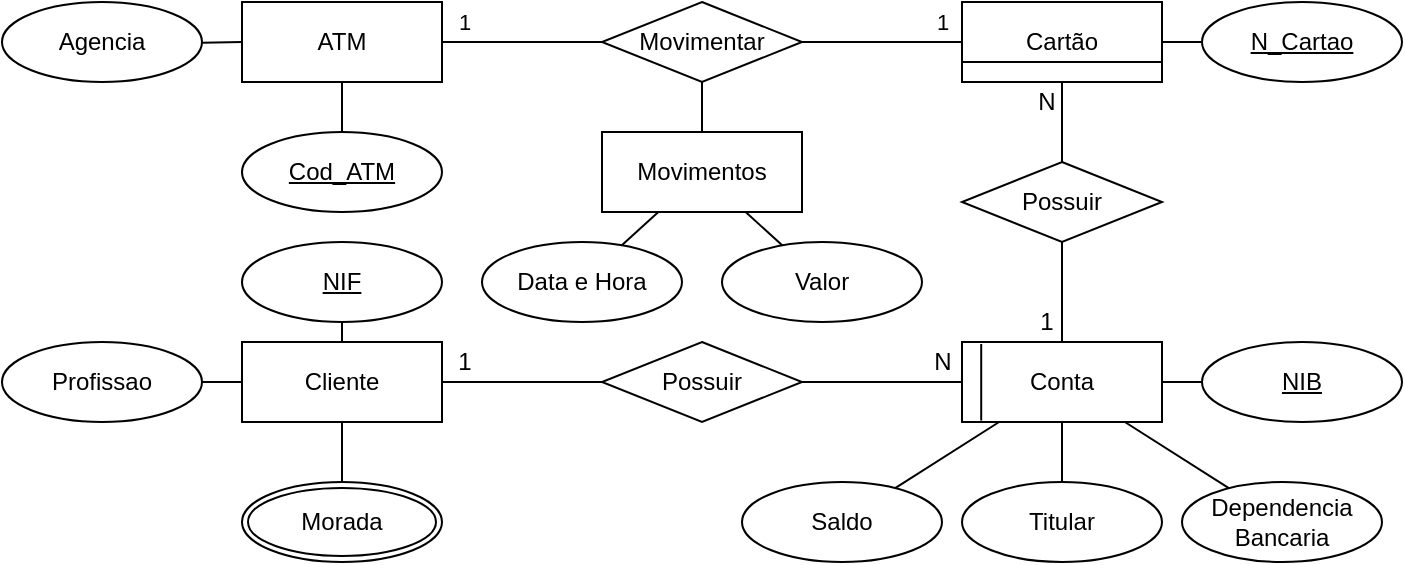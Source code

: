 <mxfile version="22.0.8" type="device">
  <diagram name="Página-1" id="JeagTR7HyT-ffRQZ-gy_">
    <mxGraphModel dx="2367" dy="1227" grid="1" gridSize="10" guides="1" tooltips="1" connect="1" arrows="1" fold="1" page="1" pageScale="1" pageWidth="1169" pageHeight="1654" math="0" shadow="0">
      <root>
        <mxCell id="0" />
        <mxCell id="1" parent="0" />
        <mxCell id="rHF0oKBEOWfysYt0C_Bi-1" value="Movimentos" style="whiteSpace=wrap;html=1;align=center;" vertex="1" parent="1">
          <mxGeometry x="534" y="752" width="100" height="40" as="geometry" />
        </mxCell>
        <mxCell id="rHF0oKBEOWfysYt0C_Bi-4" value="Data e Hora" style="ellipse;whiteSpace=wrap;html=1;align=center;" vertex="1" parent="1">
          <mxGeometry x="474" y="807" width="100" height="40" as="geometry" />
        </mxCell>
        <mxCell id="rHF0oKBEOWfysYt0C_Bi-6" value="Valor" style="ellipse;whiteSpace=wrap;html=1;align=center;" vertex="1" parent="1">
          <mxGeometry x="594" y="807" width="100" height="40" as="geometry" />
        </mxCell>
        <mxCell id="rHF0oKBEOWfysYt0C_Bi-10" value="" style="endArrow=none;html=1;rounded=0;" edge="1" parent="1" source="rHF0oKBEOWfysYt0C_Bi-6" target="rHF0oKBEOWfysYt0C_Bi-1">
          <mxGeometry relative="1" as="geometry">
            <mxPoint x="374" y="802" as="sourcePoint" />
            <mxPoint x="534" y="802" as="targetPoint" />
          </mxGeometry>
        </mxCell>
        <mxCell id="rHF0oKBEOWfysYt0C_Bi-11" value="" style="endArrow=none;html=1;rounded=0;" edge="1" parent="1" source="rHF0oKBEOWfysYt0C_Bi-4" target="rHF0oKBEOWfysYt0C_Bi-1">
          <mxGeometry relative="1" as="geometry">
            <mxPoint x="364" y="812" as="sourcePoint" />
            <mxPoint x="524" y="812" as="targetPoint" />
          </mxGeometry>
        </mxCell>
        <mxCell id="rHF0oKBEOWfysYt0C_Bi-12" value="Cartão" style="whiteSpace=wrap;html=1;align=center;" vertex="1" parent="1">
          <mxGeometry x="714" y="687" width="100" height="40" as="geometry" />
        </mxCell>
        <mxCell id="rHF0oKBEOWfysYt0C_Bi-13" value="Conta" style="whiteSpace=wrap;html=1;align=center;" vertex="1" parent="1">
          <mxGeometry x="714" y="857" width="100" height="40" as="geometry" />
        </mxCell>
        <mxCell id="rHF0oKBEOWfysYt0C_Bi-14" value="NIB" style="ellipse;whiteSpace=wrap;html=1;align=center;fontStyle=4;" vertex="1" parent="1">
          <mxGeometry x="834" y="857" width="100" height="40" as="geometry" />
        </mxCell>
        <mxCell id="rHF0oKBEOWfysYt0C_Bi-15" value="" style="endArrow=none;html=1;rounded=0;" edge="1" parent="1" source="rHF0oKBEOWfysYt0C_Bi-14" target="rHF0oKBEOWfysYt0C_Bi-13">
          <mxGeometry relative="1" as="geometry">
            <mxPoint x="594" y="1027" as="sourcePoint" />
            <mxPoint x="754" y="1027" as="targetPoint" />
          </mxGeometry>
        </mxCell>
        <mxCell id="rHF0oKBEOWfysYt0C_Bi-16" value="Dependencia Bancaria" style="ellipse;whiteSpace=wrap;html=1;align=center;" vertex="1" parent="1">
          <mxGeometry x="824" y="927" width="100" height="40" as="geometry" />
        </mxCell>
        <mxCell id="rHF0oKBEOWfysYt0C_Bi-17" value="Titular" style="ellipse;whiteSpace=wrap;html=1;align=center;" vertex="1" parent="1">
          <mxGeometry x="714" y="927" width="100" height="40" as="geometry" />
        </mxCell>
        <mxCell id="rHF0oKBEOWfysYt0C_Bi-18" value="Saldo" style="ellipse;whiteSpace=wrap;html=1;align=center;" vertex="1" parent="1">
          <mxGeometry x="604" y="927" width="100" height="40" as="geometry" />
        </mxCell>
        <mxCell id="rHF0oKBEOWfysYt0C_Bi-19" value="" style="endArrow=none;html=1;rounded=0;" edge="1" parent="1" source="rHF0oKBEOWfysYt0C_Bi-18" target="rHF0oKBEOWfysYt0C_Bi-13">
          <mxGeometry relative="1" as="geometry">
            <mxPoint x="534" y="1037" as="sourcePoint" />
            <mxPoint x="694" y="1037" as="targetPoint" />
          </mxGeometry>
        </mxCell>
        <mxCell id="rHF0oKBEOWfysYt0C_Bi-20" value="" style="endArrow=none;html=1;rounded=0;" edge="1" parent="1" source="rHF0oKBEOWfysYt0C_Bi-17" target="rHF0oKBEOWfysYt0C_Bi-13">
          <mxGeometry relative="1" as="geometry">
            <mxPoint x="694" y="1017" as="sourcePoint" />
            <mxPoint x="854" y="1017" as="targetPoint" />
          </mxGeometry>
        </mxCell>
        <mxCell id="rHF0oKBEOWfysYt0C_Bi-21" value="" style="endArrow=none;html=1;rounded=0;" edge="1" parent="1" source="rHF0oKBEOWfysYt0C_Bi-16" target="rHF0oKBEOWfysYt0C_Bi-13">
          <mxGeometry relative="1" as="geometry">
            <mxPoint x="894" y="1017" as="sourcePoint" />
            <mxPoint x="1054" y="1017" as="targetPoint" />
          </mxGeometry>
        </mxCell>
        <mxCell id="rHF0oKBEOWfysYt0C_Bi-22" value="Cliente" style="whiteSpace=wrap;html=1;align=center;" vertex="1" parent="1">
          <mxGeometry x="354" y="857" width="100" height="40" as="geometry" />
        </mxCell>
        <mxCell id="rHF0oKBEOWfysYt0C_Bi-23" value="Profissao" style="ellipse;whiteSpace=wrap;html=1;align=center;" vertex="1" parent="1">
          <mxGeometry x="234" y="857" width="100" height="40" as="geometry" />
        </mxCell>
        <mxCell id="rHF0oKBEOWfysYt0C_Bi-26" value="" style="endArrow=none;html=1;rounded=0;" edge="1" parent="1" source="rHF0oKBEOWfysYt0C_Bi-23" target="rHF0oKBEOWfysYt0C_Bi-22">
          <mxGeometry relative="1" as="geometry">
            <mxPoint x="284" y="927" as="sourcePoint" />
            <mxPoint x="444" y="927" as="targetPoint" />
          </mxGeometry>
        </mxCell>
        <mxCell id="rHF0oKBEOWfysYt0C_Bi-27" value="NIF" style="ellipse;whiteSpace=wrap;html=1;align=center;fontStyle=4;" vertex="1" parent="1">
          <mxGeometry x="354" y="807" width="100" height="40" as="geometry" />
        </mxCell>
        <mxCell id="rHF0oKBEOWfysYt0C_Bi-28" value="" style="endArrow=none;html=1;rounded=0;" edge="1" parent="1" source="rHF0oKBEOWfysYt0C_Bi-22" target="rHF0oKBEOWfysYt0C_Bi-27">
          <mxGeometry relative="1" as="geometry">
            <mxPoint x="374" y="947" as="sourcePoint" />
            <mxPoint x="534" y="947" as="targetPoint" />
          </mxGeometry>
        </mxCell>
        <mxCell id="rHF0oKBEOWfysYt0C_Bi-29" value="Morada" style="ellipse;shape=doubleEllipse;margin=3;whiteSpace=wrap;html=1;align=center;" vertex="1" parent="1">
          <mxGeometry x="354" y="927" width="100" height="40" as="geometry" />
        </mxCell>
        <mxCell id="rHF0oKBEOWfysYt0C_Bi-30" value="" style="endArrow=none;html=1;rounded=0;" edge="1" parent="1" source="rHF0oKBEOWfysYt0C_Bi-29" target="rHF0oKBEOWfysYt0C_Bi-22">
          <mxGeometry relative="1" as="geometry">
            <mxPoint x="333.996" y="946.999" as="sourcePoint" />
            <mxPoint x="529.65" y="987.76" as="targetPoint" />
          </mxGeometry>
        </mxCell>
        <mxCell id="rHF0oKBEOWfysYt0C_Bi-32" style="edgeStyle=orthogonalEdgeStyle;rounded=0;orthogonalLoop=1;jettySize=auto;html=1;exitX=0.5;exitY=0;exitDx=0;exitDy=0;endArrow=none;endFill=0;" edge="1" parent="1" source="rHF0oKBEOWfysYt0C_Bi-31" target="rHF0oKBEOWfysYt0C_Bi-12">
          <mxGeometry relative="1" as="geometry" />
        </mxCell>
        <mxCell id="rHF0oKBEOWfysYt0C_Bi-35" value="N" style="edgeLabel;html=1;align=center;verticalAlign=middle;resizable=0;points=[];fontSize=12;" vertex="1" connectable="0" parent="rHF0oKBEOWfysYt0C_Bi-32">
          <mxGeometry x="0.536" relative="1" as="geometry">
            <mxPoint x="-8" as="offset" />
          </mxGeometry>
        </mxCell>
        <mxCell id="rHF0oKBEOWfysYt0C_Bi-33" style="edgeStyle=orthogonalEdgeStyle;rounded=0;orthogonalLoop=1;jettySize=auto;html=1;exitX=0.5;exitY=1;exitDx=0;exitDy=0;endArrow=none;endFill=0;" edge="1" parent="1" source="rHF0oKBEOWfysYt0C_Bi-31" target="rHF0oKBEOWfysYt0C_Bi-13">
          <mxGeometry relative="1" as="geometry" />
        </mxCell>
        <mxCell id="rHF0oKBEOWfysYt0C_Bi-34" value="1" style="edgeLabel;html=1;align=center;verticalAlign=middle;resizable=0;points=[];fontSize=12;" vertex="1" connectable="0" parent="rHF0oKBEOWfysYt0C_Bi-33">
          <mxGeometry x="0.651" relative="1" as="geometry">
            <mxPoint x="-8" y="-2" as="offset" />
          </mxGeometry>
        </mxCell>
        <mxCell id="rHF0oKBEOWfysYt0C_Bi-31" value="Possuir" style="shape=rhombus;perimeter=rhombusPerimeter;whiteSpace=wrap;html=1;align=center;" vertex="1" parent="1">
          <mxGeometry x="714" y="767" width="100" height="40" as="geometry" />
        </mxCell>
        <mxCell id="rHF0oKBEOWfysYt0C_Bi-36" value="" style="endArrow=none;html=1;rounded=0;exitX=1;exitY=0.75;exitDx=0;exitDy=0;entryX=0;entryY=0.75;entryDx=0;entryDy=0;" edge="1" parent="1" source="rHF0oKBEOWfysYt0C_Bi-12" target="rHF0oKBEOWfysYt0C_Bi-12">
          <mxGeometry relative="1" as="geometry">
            <mxPoint x="544" y="757" as="sourcePoint" />
            <mxPoint x="704" y="757" as="targetPoint" />
          </mxGeometry>
        </mxCell>
        <mxCell id="rHF0oKBEOWfysYt0C_Bi-37" value="N_Cartao" style="ellipse;whiteSpace=wrap;html=1;align=center;fontStyle=4;" vertex="1" parent="1">
          <mxGeometry x="834" y="687" width="100" height="40" as="geometry" />
        </mxCell>
        <mxCell id="rHF0oKBEOWfysYt0C_Bi-38" value="" style="endArrow=none;html=1;rounded=0;" edge="1" parent="1" source="rHF0oKBEOWfysYt0C_Bi-12" target="rHF0oKBEOWfysYt0C_Bi-37">
          <mxGeometry relative="1" as="geometry">
            <mxPoint x="844" y="677" as="sourcePoint" />
            <mxPoint x="1004" y="677" as="targetPoint" />
          </mxGeometry>
        </mxCell>
        <mxCell id="rHF0oKBEOWfysYt0C_Bi-40" value="ATM" style="whiteSpace=wrap;html=1;align=center;" vertex="1" parent="1">
          <mxGeometry x="354" y="687" width="100" height="40" as="geometry" />
        </mxCell>
        <mxCell id="rHF0oKBEOWfysYt0C_Bi-41" value="Cod_ATM" style="ellipse;whiteSpace=wrap;html=1;align=center;fontStyle=4;" vertex="1" parent="1">
          <mxGeometry x="354" y="752" width="100" height="40" as="geometry" />
        </mxCell>
        <mxCell id="rHF0oKBEOWfysYt0C_Bi-42" value="" style="endArrow=none;html=1;rounded=0;" edge="1" parent="1" source="rHF0oKBEOWfysYt0C_Bi-40" target="rHF0oKBEOWfysYt0C_Bi-41">
          <mxGeometry relative="1" as="geometry">
            <mxPoint x="524" y="687" as="sourcePoint" />
            <mxPoint x="684" y="687" as="targetPoint" />
          </mxGeometry>
        </mxCell>
        <mxCell id="rHF0oKBEOWfysYt0C_Bi-46" style="edgeStyle=orthogonalEdgeStyle;rounded=0;orthogonalLoop=1;jettySize=auto;html=1;exitX=0.5;exitY=1;exitDx=0;exitDy=0;endArrow=none;endFill=0;" edge="1" parent="1" source="rHF0oKBEOWfysYt0C_Bi-45" target="rHF0oKBEOWfysYt0C_Bi-1">
          <mxGeometry relative="1" as="geometry" />
        </mxCell>
        <mxCell id="rHF0oKBEOWfysYt0C_Bi-47" style="edgeStyle=orthogonalEdgeStyle;rounded=0;orthogonalLoop=1;jettySize=auto;html=1;exitX=1;exitY=0.5;exitDx=0;exitDy=0;endArrow=none;endFill=0;" edge="1" parent="1" source="rHF0oKBEOWfysYt0C_Bi-45" target="rHF0oKBEOWfysYt0C_Bi-12">
          <mxGeometry relative="1" as="geometry" />
        </mxCell>
        <mxCell id="rHF0oKBEOWfysYt0C_Bi-49" value="1" style="edgeLabel;html=1;align=center;verticalAlign=middle;resizable=0;points=[];" vertex="1" connectable="0" parent="rHF0oKBEOWfysYt0C_Bi-47">
          <mxGeometry x="0.796" y="1" relative="1" as="geometry">
            <mxPoint x="-2" y="-9" as="offset" />
          </mxGeometry>
        </mxCell>
        <mxCell id="rHF0oKBEOWfysYt0C_Bi-48" style="edgeStyle=orthogonalEdgeStyle;rounded=0;orthogonalLoop=1;jettySize=auto;html=1;exitX=0;exitY=0.5;exitDx=0;exitDy=0;endArrow=none;endFill=0;" edge="1" parent="1" source="rHF0oKBEOWfysYt0C_Bi-45" target="rHF0oKBEOWfysYt0C_Bi-40">
          <mxGeometry relative="1" as="geometry" />
        </mxCell>
        <mxCell id="rHF0oKBEOWfysYt0C_Bi-50" value="1" style="edgeLabel;html=1;align=center;verticalAlign=middle;resizable=0;points=[];" vertex="1" connectable="0" parent="rHF0oKBEOWfysYt0C_Bi-48">
          <mxGeometry x="0.732" y="-1" relative="1" as="geometry">
            <mxPoint y="-9" as="offset" />
          </mxGeometry>
        </mxCell>
        <mxCell id="rHF0oKBEOWfysYt0C_Bi-45" value="Movimentar" style="shape=rhombus;perimeter=rhombusPerimeter;whiteSpace=wrap;html=1;align=center;" vertex="1" parent="1">
          <mxGeometry x="534" y="687" width="100" height="40" as="geometry" />
        </mxCell>
        <mxCell id="rHF0oKBEOWfysYt0C_Bi-52" style="edgeStyle=orthogonalEdgeStyle;rounded=0;orthogonalLoop=1;jettySize=auto;html=1;exitX=1;exitY=0.5;exitDx=0;exitDy=0;endArrow=none;endFill=0;" edge="1" parent="1" source="rHF0oKBEOWfysYt0C_Bi-51" target="rHF0oKBEOWfysYt0C_Bi-13">
          <mxGeometry relative="1" as="geometry" />
        </mxCell>
        <mxCell id="rHF0oKBEOWfysYt0C_Bi-53" value="N" style="edgeLabel;html=1;align=center;verticalAlign=middle;resizable=0;points=[];fontSize=12;" vertex="1" connectable="0" parent="rHF0oKBEOWfysYt0C_Bi-52">
          <mxGeometry x="0.768" y="1" relative="1" as="geometry">
            <mxPoint x="-1" y="-9" as="offset" />
          </mxGeometry>
        </mxCell>
        <mxCell id="rHF0oKBEOWfysYt0C_Bi-54" style="edgeStyle=orthogonalEdgeStyle;rounded=0;orthogonalLoop=1;jettySize=auto;html=1;exitX=0;exitY=0.5;exitDx=0;exitDy=0;endArrow=none;endFill=0;" edge="1" parent="1" source="rHF0oKBEOWfysYt0C_Bi-51" target="rHF0oKBEOWfysYt0C_Bi-22">
          <mxGeometry relative="1" as="geometry" />
        </mxCell>
        <mxCell id="rHF0oKBEOWfysYt0C_Bi-55" value="1" style="edgeLabel;html=1;align=center;verticalAlign=middle;resizable=0;points=[];fontSize=12;" vertex="1" connectable="0" parent="rHF0oKBEOWfysYt0C_Bi-54">
          <mxGeometry x="0.732" y="-1" relative="1" as="geometry">
            <mxPoint y="-9" as="offset" />
          </mxGeometry>
        </mxCell>
        <mxCell id="rHF0oKBEOWfysYt0C_Bi-51" value="Possuir" style="shape=rhombus;perimeter=rhombusPerimeter;whiteSpace=wrap;html=1;align=center;" vertex="1" parent="1">
          <mxGeometry x="534" y="857" width="100" height="40" as="geometry" />
        </mxCell>
        <mxCell id="rHF0oKBEOWfysYt0C_Bi-56" value="" style="endArrow=none;html=1;rounded=0;exitX=0.096;exitY=0.025;exitDx=0;exitDy=0;exitPerimeter=0;entryX=0.096;entryY=0.982;entryDx=0;entryDy=0;entryPerimeter=0;" edge="1" parent="1" source="rHF0oKBEOWfysYt0C_Bi-13" target="rHF0oKBEOWfysYt0C_Bi-13">
          <mxGeometry relative="1" as="geometry">
            <mxPoint x="514" y="907" as="sourcePoint" />
            <mxPoint x="674" y="907" as="targetPoint" />
          </mxGeometry>
        </mxCell>
        <mxCell id="rHF0oKBEOWfysYt0C_Bi-57" value="Agencia" style="ellipse;whiteSpace=wrap;html=1;align=center;" vertex="1" parent="1">
          <mxGeometry x="234" y="687" width="100" height="40" as="geometry" />
        </mxCell>
        <mxCell id="rHF0oKBEOWfysYt0C_Bi-58" value="" style="endArrow=none;html=1;rounded=0;" edge="1" parent="1" source="rHF0oKBEOWfysYt0C_Bi-57" target="rHF0oKBEOWfysYt0C_Bi-40">
          <mxGeometry relative="1" as="geometry">
            <mxPoint x="224" y="677" as="sourcePoint" />
            <mxPoint x="384" y="677" as="targetPoint" />
          </mxGeometry>
        </mxCell>
      </root>
    </mxGraphModel>
  </diagram>
</mxfile>
